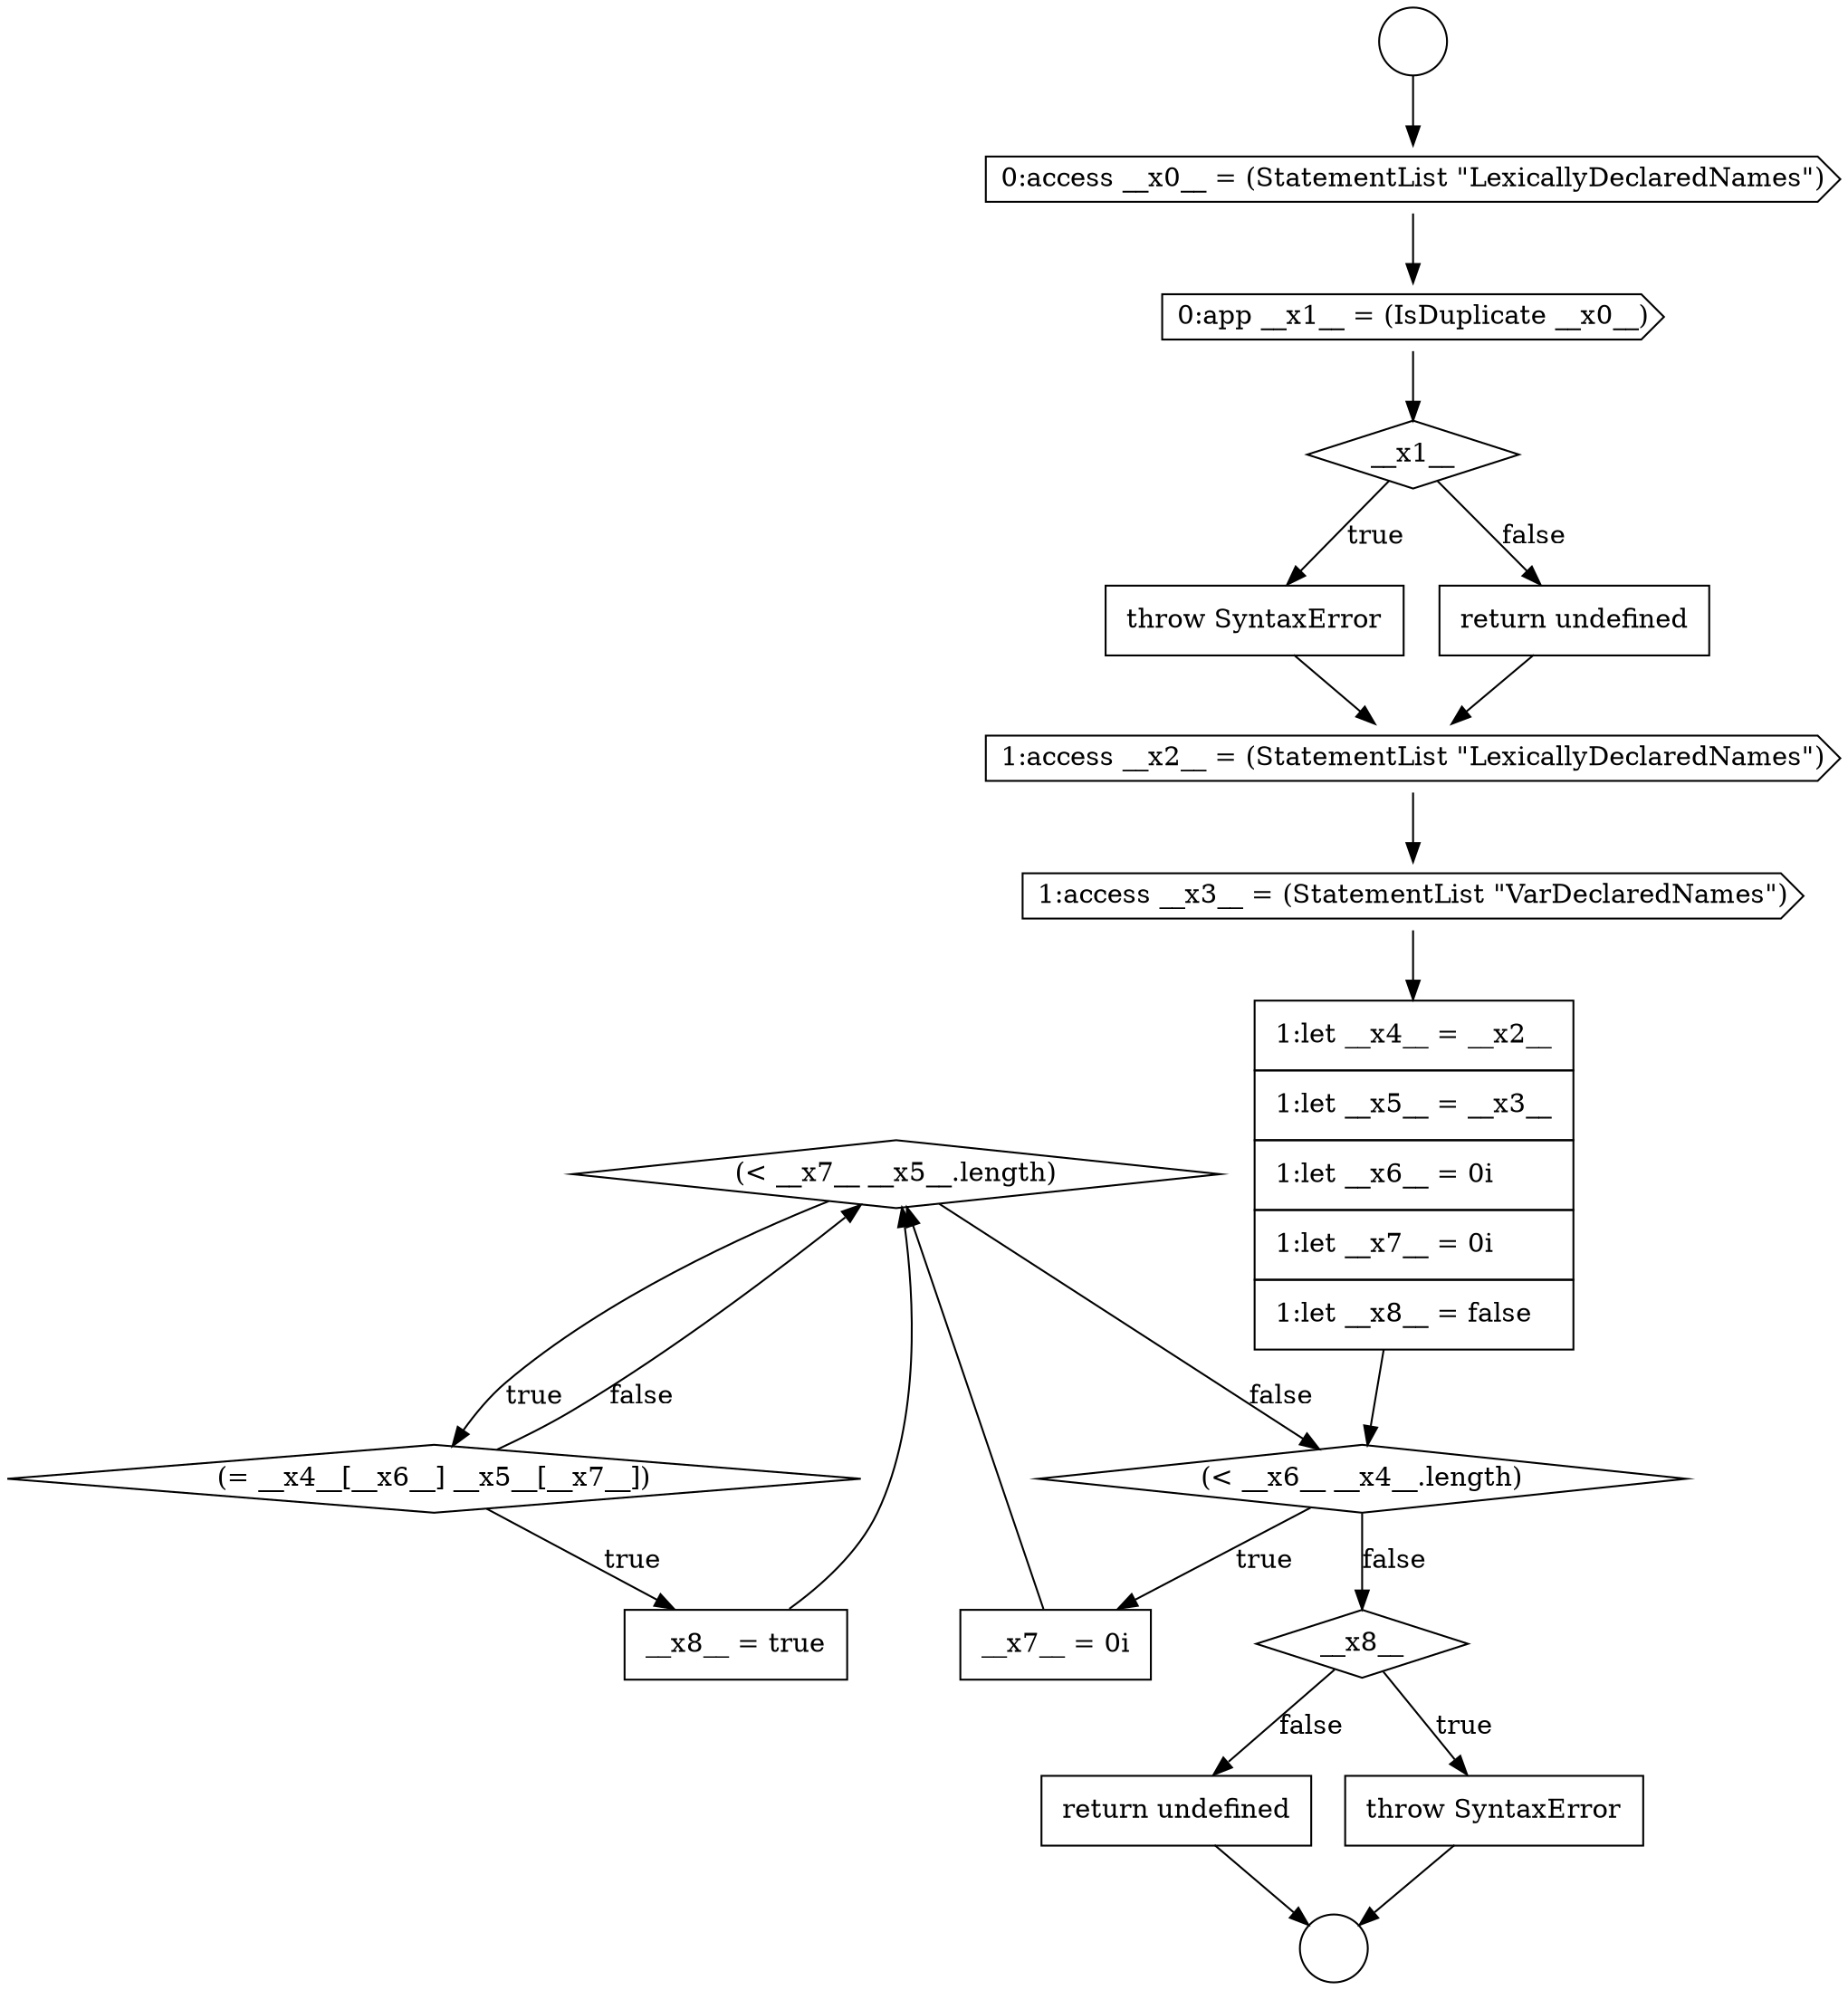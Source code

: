 digraph {
  node20198 [shape=diamond, label=<<font color="black">(&lt; __x7__ __x5__.length)</font>> color="black" fillcolor="white" style=filled]
  node20191 [shape=none, margin=0, label=<<font color="black">
    <table border="0" cellborder="1" cellspacing="0" cellpadding="10">
      <tr><td align="left">throw SyntaxError</td></tr>
    </table>
  </font>> color="black" fillcolor="white" style=filled]
  node20203 [shape=none, margin=0, label=<<font color="black">
    <table border="0" cellborder="1" cellspacing="0" cellpadding="10">
      <tr><td align="left">return undefined</td></tr>
    </table>
  </font>> color="black" fillcolor="white" style=filled]
  node20193 [shape=cds, label=<<font color="black">1:access __x2__ = (StatementList &quot;LexicallyDeclaredNames&quot;)</font>> color="black" fillcolor="white" style=filled]
  node20197 [shape=none, margin=0, label=<<font color="black">
    <table border="0" cellborder="1" cellspacing="0" cellpadding="10">
      <tr><td align="left">__x7__ = 0i</td></tr>
    </table>
  </font>> color="black" fillcolor="white" style=filled]
  node20192 [shape=none, margin=0, label=<<font color="black">
    <table border="0" cellborder="1" cellspacing="0" cellpadding="10">
      <tr><td align="left">return undefined</td></tr>
    </table>
  </font>> color="black" fillcolor="white" style=filled]
  node20196 [shape=diamond, label=<<font color="black">(&lt; __x6__ __x4__.length)</font>> color="black" fillcolor="white" style=filled]
  node20199 [shape=diamond, label=<<font color="black">(= __x4__[__x6__] __x5__[__x7__])</font>> color="black" fillcolor="white" style=filled]
  node20195 [shape=none, margin=0, label=<<font color="black">
    <table border="0" cellborder="1" cellspacing="0" cellpadding="10">
      <tr><td align="left">1:let __x4__ = __x2__</td></tr>
      <tr><td align="left">1:let __x5__ = __x3__</td></tr>
      <tr><td align="left">1:let __x6__ = 0i</td></tr>
      <tr><td align="left">1:let __x7__ = 0i</td></tr>
      <tr><td align="left">1:let __x8__ = false</td></tr>
    </table>
  </font>> color="black" fillcolor="white" style=filled]
  node20202 [shape=none, margin=0, label=<<font color="black">
    <table border="0" cellborder="1" cellspacing="0" cellpadding="10">
      <tr><td align="left">throw SyntaxError</td></tr>
    </table>
  </font>> color="black" fillcolor="white" style=filled]
  node20194 [shape=cds, label=<<font color="black">1:access __x3__ = (StatementList &quot;VarDeclaredNames&quot;)</font>> color="black" fillcolor="white" style=filled]
  node20200 [shape=none, margin=0, label=<<font color="black">
    <table border="0" cellborder="1" cellspacing="0" cellpadding="10">
      <tr><td align="left">__x8__ = true</td></tr>
    </table>
  </font>> color="black" fillcolor="white" style=filled]
  node20188 [shape=cds, label=<<font color="black">0:access __x0__ = (StatementList &quot;LexicallyDeclaredNames&quot;)</font>> color="black" fillcolor="white" style=filled]
  node20189 [shape=cds, label=<<font color="black">0:app __x1__ = (IsDuplicate __x0__)</font>> color="black" fillcolor="white" style=filled]
  node20201 [shape=diamond, label=<<font color="black">__x8__</font>> color="black" fillcolor="white" style=filled]
  node20186 [shape=circle label=" " color="black" fillcolor="white" style=filled]
  node20190 [shape=diamond, label=<<font color="black">__x1__</font>> color="black" fillcolor="white" style=filled]
  node20187 [shape=circle label=" " color="black" fillcolor="white" style=filled]
  node20195 -> node20196 [ color="black"]
  node20194 -> node20195 [ color="black"]
  node20197 -> node20198 [ color="black"]
  node20190 -> node20191 [label=<<font color="black">true</font>> color="black"]
  node20190 -> node20192 [label=<<font color="black">false</font>> color="black"]
  node20191 -> node20193 [ color="black"]
  node20192 -> node20193 [ color="black"]
  node20189 -> node20190 [ color="black"]
  node20188 -> node20189 [ color="black"]
  node20203 -> node20187 [ color="black"]
  node20201 -> node20202 [label=<<font color="black">true</font>> color="black"]
  node20201 -> node20203 [label=<<font color="black">false</font>> color="black"]
  node20199 -> node20200 [label=<<font color="black">true</font>> color="black"]
  node20199 -> node20198 [label=<<font color="black">false</font>> color="black"]
  node20186 -> node20188 [ color="black"]
  node20198 -> node20199 [label=<<font color="black">true</font>> color="black"]
  node20198 -> node20196 [label=<<font color="black">false</font>> color="black"]
  node20196 -> node20197 [label=<<font color="black">true</font>> color="black"]
  node20196 -> node20201 [label=<<font color="black">false</font>> color="black"]
  node20193 -> node20194 [ color="black"]
  node20202 -> node20187 [ color="black"]
  node20200 -> node20198 [ color="black"]
}
